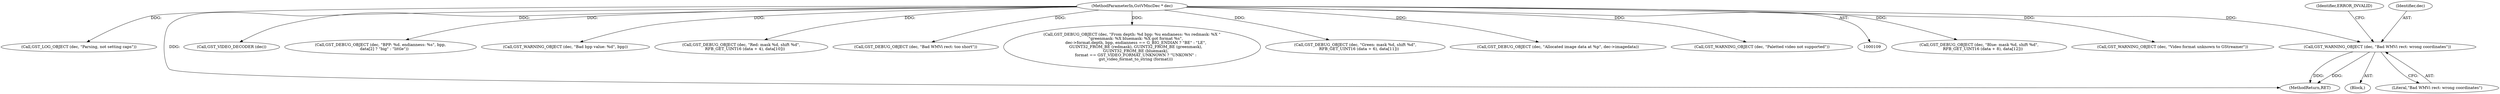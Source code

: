 digraph "0_gstreamer_4cb1bcf1422bbcd79c0f683edb7ee85e3f7a31fe_0@pointer" {
"1000174" [label="(Call,GST_WARNING_OBJECT (dec, \"Bad WMVi rect: wrong coordinates\"))"];
"1000110" [label="(MethodParameterIn,GstVMncDec * dec)"];
"1000326" [label="(Call,GST_DEBUG_OBJECT (dec, \"Blue: mask %d, shift %d\",\n      RFB_GET_UINT16 (data + 8), data[12]))"];
"1000432" [label="(Call,GST_WARNING_OBJECT (dec, \"Video format unknown to GStreamer\"))"];
"1000178" [label="(Identifier,ERROR_INVALID)"];
"1000446" [label="(Call,GST_LOG_OBJECT (dec, \"Parsing, not setting caps\"))"];
"1000519" [label="(MethodReturn,RET)"];
"1000110" [label="(MethodParameterIn,GstVMncDec * dec)"];
"1000175" [label="(Identifier,dec)"];
"1000454" [label="(Call,GST_VIDEO_DECODER (dec))"];
"1000336" [label="(Call,GST_DEBUG_OBJECT (dec, \"BPP: %d. endianness: %s\", bpp,\n      data[2] ? \"big\" : \"little\"))"];
"1000228" [label="(Call,GST_WARNING_OBJECT (dec, \"Bad bpp value: %d\", bpp))"];
"1000306" [label="(Call,GST_DEBUG_OBJECT (dec, \"Red: mask %d, shift %d\",\n      RFB_GET_UINT16 (data + 4), data[10]))"];
"1000130" [label="(Call,GST_DEBUG_OBJECT (dec, \"Bad WMVi rect: too short\"))"];
"1000173" [label="(Block,)"];
"1000399" [label="(Call,GST_DEBUG_OBJECT (dec, \"From depth: %d bpp: %u endianess: %s redmask: %X \"\n      \"greenmask: %X bluemask: %X got format %s\",\n      dec->format.depth, bpp, endianness == G_BIG_ENDIAN ? \"BE\" : \"LE\",\n      GUINT32_FROM_BE (redmask), GUINT32_FROM_BE (greenmask),\n      GUINT32_FROM_BE (bluemask),\n      format == GST_VIDEO_FORMAT_UNKNOWN ? \"UNKOWN\" :\n      gst_video_format_to_string (format)))"];
"1000316" [label="(Call,GST_DEBUG_OBJECT (dec, \"Green: mask %d, shift %d\",\n      RFB_GET_UINT16 (data + 6), data[11]))"];
"1000176" [label="(Literal,\"Bad WMVi rect: wrong coordinates\")"];
"1000174" [label="(Call,GST_WARNING_OBJECT (dec, \"Bad WMVi rect: wrong coordinates\"))"];
"1000494" [label="(Call,GST_DEBUG_OBJECT (dec, \"Allocated image data at %p\", dec->imagedata))"];
"1000238" [label="(Call,GST_WARNING_OBJECT (dec, \"Paletted video not supported\"))"];
"1000174" -> "1000173"  [label="AST: "];
"1000174" -> "1000176"  [label="CFG: "];
"1000175" -> "1000174"  [label="AST: "];
"1000176" -> "1000174"  [label="AST: "];
"1000178" -> "1000174"  [label="CFG: "];
"1000174" -> "1000519"  [label="DDG: "];
"1000174" -> "1000519"  [label="DDG: "];
"1000110" -> "1000174"  [label="DDG: "];
"1000110" -> "1000109"  [label="AST: "];
"1000110" -> "1000519"  [label="DDG: "];
"1000110" -> "1000130"  [label="DDG: "];
"1000110" -> "1000228"  [label="DDG: "];
"1000110" -> "1000238"  [label="DDG: "];
"1000110" -> "1000306"  [label="DDG: "];
"1000110" -> "1000316"  [label="DDG: "];
"1000110" -> "1000326"  [label="DDG: "];
"1000110" -> "1000336"  [label="DDG: "];
"1000110" -> "1000399"  [label="DDG: "];
"1000110" -> "1000432"  [label="DDG: "];
"1000110" -> "1000446"  [label="DDG: "];
"1000110" -> "1000454"  [label="DDG: "];
"1000110" -> "1000494"  [label="DDG: "];
}

